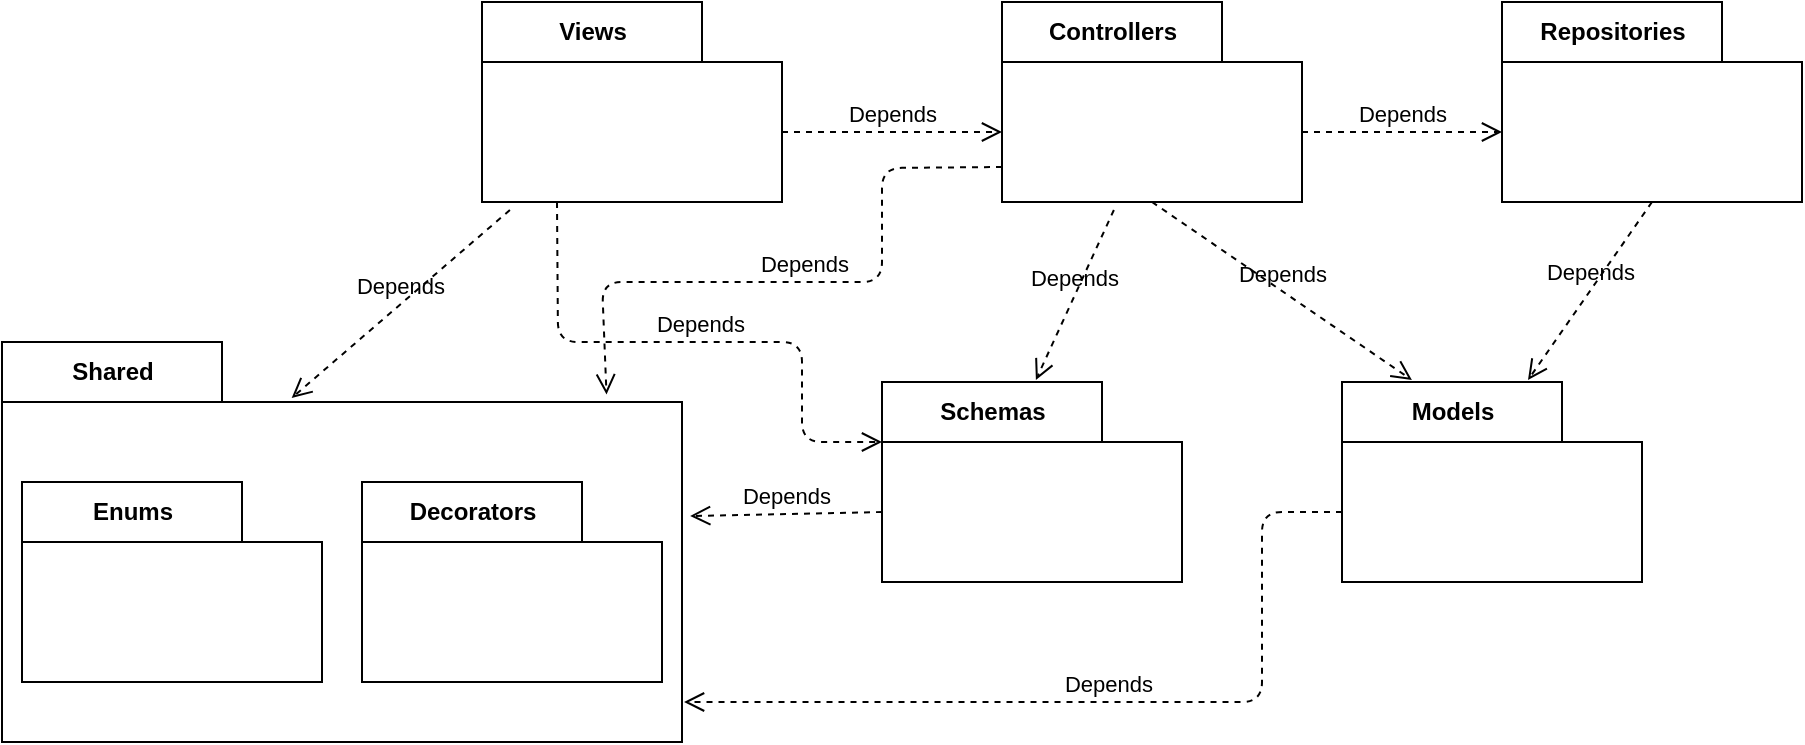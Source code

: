 <mxfile>
    <diagram id="vnuYw7EP30Aa-bbVlAoq" name="Page-1">
        <mxGraphModel dx="1929" dy="556" grid="1" gridSize="10" guides="1" tooltips="1" connect="1" arrows="1" fold="1" page="1" pageScale="1" pageWidth="850" pageHeight="1100" math="0" shadow="0">
            <root>
                <mxCell id="0"/>
                <mxCell id="1" parent="0"/>
                <mxCell id="2" value="Views" style="shape=folder;fontStyle=1;tabWidth=110;tabHeight=30;tabPosition=left;html=1;boundedLbl=1;labelInHeader=1;container=1;collapsible=0;" parent="1" vertex="1">
                    <mxGeometry x="110" y="160" width="150" height="100" as="geometry"/>
                </mxCell>
                <mxCell id="3" value="" style="html=1;strokeColor=none;resizeWidth=1;resizeHeight=1;fillColor=none;part=1;connectable=0;allowArrows=0;deletable=0;" parent="2" vertex="1">
                    <mxGeometry width="150" height="70" relative="1" as="geometry">
                        <mxPoint y="30" as="offset"/>
                    </mxGeometry>
                </mxCell>
                <mxCell id="4" value="Controllers" style="shape=folder;fontStyle=1;tabWidth=110;tabHeight=30;tabPosition=left;html=1;boundedLbl=1;labelInHeader=1;container=1;collapsible=0;" parent="1" vertex="1">
                    <mxGeometry x="370" y="160" width="150" height="100" as="geometry"/>
                </mxCell>
                <mxCell id="5" value="" style="html=1;strokeColor=none;resizeWidth=1;resizeHeight=1;fillColor=none;part=1;connectable=0;allowArrows=0;deletable=0;" parent="4" vertex="1">
                    <mxGeometry width="150" height="70" relative="1" as="geometry">
                        <mxPoint y="30" as="offset"/>
                    </mxGeometry>
                </mxCell>
                <mxCell id="8" value="Schemas" style="shape=folder;fontStyle=1;tabWidth=110;tabHeight=30;tabPosition=left;html=1;boundedLbl=1;labelInHeader=1;container=1;collapsible=0;" parent="1" vertex="1">
                    <mxGeometry x="310" y="350" width="150" height="100" as="geometry"/>
                </mxCell>
                <mxCell id="9" value="" style="html=1;strokeColor=none;resizeWidth=1;resizeHeight=1;fillColor=none;part=1;connectable=0;allowArrows=0;deletable=0;" parent="8" vertex="1">
                    <mxGeometry width="150" height="70" relative="1" as="geometry">
                        <mxPoint y="30" as="offset"/>
                    </mxGeometry>
                </mxCell>
                <mxCell id="10" value="Models" style="shape=folder;fontStyle=1;tabWidth=110;tabHeight=30;tabPosition=left;html=1;boundedLbl=1;labelInHeader=1;container=1;collapsible=0;" parent="1" vertex="1">
                    <mxGeometry x="540" y="350" width="150" height="100" as="geometry"/>
                </mxCell>
                <mxCell id="11" value="" style="html=1;strokeColor=none;resizeWidth=1;resizeHeight=1;fillColor=none;part=1;connectable=0;allowArrows=0;deletable=0;" parent="10" vertex="1">
                    <mxGeometry width="150" height="70" relative="1" as="geometry">
                        <mxPoint y="30" as="offset"/>
                    </mxGeometry>
                </mxCell>
                <mxCell id="12" value="Repositories" style="shape=folder;fontStyle=1;tabWidth=110;tabHeight=30;tabPosition=left;html=1;boundedLbl=1;labelInHeader=1;container=1;collapsible=0;" parent="1" vertex="1">
                    <mxGeometry x="620" y="160" width="150" height="100" as="geometry"/>
                </mxCell>
                <mxCell id="13" value="" style="html=1;strokeColor=none;resizeWidth=1;resizeHeight=1;fillColor=none;part=1;connectable=0;allowArrows=0;deletable=0;" parent="12" vertex="1">
                    <mxGeometry width="150" height="70" relative="1" as="geometry">
                        <mxPoint y="30" as="offset"/>
                    </mxGeometry>
                </mxCell>
                <mxCell id="14" value="Depends" style="endArrow=open;startArrow=none;endFill=0;startFill=0;endSize=8;html=1;verticalAlign=bottom;dashed=1;labelBackgroundColor=none;exitX=0;exitY=0;exitDx=150;exitDy=65;exitPerimeter=0;entryX=0;entryY=0;entryDx=0;entryDy=65;entryPerimeter=0;" parent="1" source="2" target="4" edge="1">
                    <mxGeometry width="160" relative="1" as="geometry">
                        <mxPoint x="340" y="260" as="sourcePoint"/>
                        <mxPoint x="500" y="260" as="targetPoint"/>
                        <mxPoint as="offset"/>
                    </mxGeometry>
                </mxCell>
                <mxCell id="16" value="Depends" style="endArrow=open;startArrow=none;endFill=0;startFill=0;endSize=8;html=1;verticalAlign=bottom;dashed=1;labelBackgroundColor=none;exitX=0;exitY=0;exitDx=150;exitDy=65;exitPerimeter=0;entryX=0;entryY=0;entryDx=0;entryDy=65;entryPerimeter=0;" parent="1" source="4" target="12" edge="1">
                    <mxGeometry width="160" relative="1" as="geometry">
                        <mxPoint x="340" y="260" as="sourcePoint"/>
                        <mxPoint x="500" y="260" as="targetPoint"/>
                        <mxPoint as="offset"/>
                    </mxGeometry>
                </mxCell>
                <mxCell id="17" value="Depends" style="endArrow=open;startArrow=none;endFill=0;startFill=0;endSize=8;html=1;verticalAlign=bottom;dashed=1;labelBackgroundColor=none;exitX=0.5;exitY=1;exitDx=0;exitDy=0;exitPerimeter=0;entryX=0.62;entryY=-0.01;entryDx=0;entryDy=0;entryPerimeter=0;" parent="1" source="12" target="10" edge="1">
                    <mxGeometry width="160" relative="1" as="geometry">
                        <mxPoint x="570" y="190" as="sourcePoint"/>
                        <mxPoint x="540" y="260" as="targetPoint"/>
                    </mxGeometry>
                </mxCell>
                <mxCell id="18" value="Depends" style="endArrow=open;startArrow=none;endFill=0;startFill=0;endSize=8;html=1;verticalAlign=bottom;dashed=1;labelBackgroundColor=none;exitX=0.5;exitY=1;exitDx=0;exitDy=0;exitPerimeter=0;entryX=0.233;entryY=-0.01;entryDx=0;entryDy=0;entryPerimeter=0;" parent="1" source="4" target="10" edge="1">
                    <mxGeometry width="160" relative="1" as="geometry">
                        <mxPoint x="340" y="260" as="sourcePoint"/>
                        <mxPoint x="500" y="260" as="targetPoint"/>
                    </mxGeometry>
                </mxCell>
                <mxCell id="19" value="Depends" style="endArrow=open;startArrow=none;endFill=0;startFill=0;endSize=8;html=1;verticalAlign=bottom;dashed=1;labelBackgroundColor=none;exitX=0.373;exitY=1.04;exitDx=0;exitDy=0;exitPerimeter=0;entryX=0.513;entryY=-0.01;entryDx=0;entryDy=0;entryPerimeter=0;" parent="1" source="4" target="8" edge="1">
                    <mxGeometry x="0.008" width="160" relative="1" as="geometry">
                        <mxPoint x="340" y="260" as="sourcePoint"/>
                        <mxPoint x="500" y="260" as="targetPoint"/>
                        <mxPoint as="offset"/>
                    </mxGeometry>
                </mxCell>
                <mxCell id="20" value="Shared" style="shape=folder;fontStyle=1;tabWidth=110;tabHeight=30;tabPosition=left;html=1;boundedLbl=1;labelInHeader=1;container=1;collapsible=0;" parent="1" vertex="1">
                    <mxGeometry x="-130" y="330" width="340" height="200" as="geometry"/>
                </mxCell>
                <mxCell id="21" value="" style="html=1;strokeColor=none;resizeWidth=1;resizeHeight=1;fillColor=none;part=1;connectable=0;allowArrows=0;deletable=0;" parent="20" vertex="1">
                    <mxGeometry width="340" height="140" relative="1" as="geometry">
                        <mxPoint y="30" as="offset"/>
                    </mxGeometry>
                </mxCell>
                <mxCell id="22" value="Enums" style="shape=folder;fontStyle=1;tabWidth=110;tabHeight=30;tabPosition=left;html=1;boundedLbl=1;labelInHeader=1;container=1;collapsible=0;" parent="20" vertex="1">
                    <mxGeometry x="10" y="70" width="150" height="100" as="geometry"/>
                </mxCell>
                <mxCell id="23" value="" style="html=1;strokeColor=none;resizeWidth=1;resizeHeight=1;fillColor=none;part=1;connectable=0;allowArrows=0;deletable=0;" parent="22" vertex="1">
                    <mxGeometry width="150" height="70" relative="1" as="geometry">
                        <mxPoint y="30" as="offset"/>
                    </mxGeometry>
                </mxCell>
                <mxCell id="24" value="Decorators" style="shape=folder;fontStyle=1;tabWidth=110;tabHeight=30;tabPosition=left;html=1;boundedLbl=1;labelInHeader=1;container=1;collapsible=0;" parent="20" vertex="1">
                    <mxGeometry x="180" y="70" width="150" height="100" as="geometry"/>
                </mxCell>
                <mxCell id="25" value="" style="html=1;strokeColor=none;resizeWidth=1;resizeHeight=1;fillColor=none;part=1;connectable=0;allowArrows=0;deletable=0;" parent="24" vertex="1">
                    <mxGeometry width="150" height="70" relative="1" as="geometry">
                        <mxPoint y="30" as="offset"/>
                    </mxGeometry>
                </mxCell>
                <mxCell id="26" value="Depends" style="endArrow=open;startArrow=none;endFill=0;startFill=0;endSize=8;html=1;verticalAlign=bottom;dashed=1;labelBackgroundColor=none;exitX=0.093;exitY=1.04;exitDx=0;exitDy=0;exitPerimeter=0;entryX=0.426;entryY=0.14;entryDx=0;entryDy=0;entryPerimeter=0;" parent="1" source="2" target="20" edge="1">
                    <mxGeometry width="160" relative="1" as="geometry">
                        <mxPoint x="270" y="235" as="sourcePoint"/>
                        <mxPoint x="380" y="235" as="targetPoint"/>
                        <mxPoint as="offset"/>
                    </mxGeometry>
                </mxCell>
                <mxCell id="27" value="Depends" style="endArrow=open;startArrow=none;endFill=0;startFill=0;endSize=8;html=1;verticalAlign=bottom;dashed=1;labelBackgroundColor=none;exitX=0;exitY=0;exitDx=0;exitDy=82.5;exitPerimeter=0;entryX=0.889;entryY=0.131;entryDx=0;entryDy=0;entryPerimeter=0;" parent="1" source="4" target="20" edge="1">
                    <mxGeometry width="160" relative="1" as="geometry">
                        <mxPoint x="47.96" y="371" as="sourcePoint"/>
                        <mxPoint x="170" y="350" as="targetPoint"/>
                        <mxPoint as="offset"/>
                        <Array as="points">
                            <mxPoint x="310" y="243"/>
                            <mxPoint x="310" y="300"/>
                            <mxPoint x="170" y="300"/>
                        </Array>
                    </mxGeometry>
                </mxCell>
                <mxCell id="28" value="Depends" style="endArrow=open;startArrow=none;endFill=0;startFill=0;endSize=8;html=1;verticalAlign=bottom;dashed=1;labelBackgroundColor=none;entryX=1.003;entryY=0.9;entryDx=0;entryDy=0;entryPerimeter=0;exitX=0;exitY=0;exitDx=0;exitDy=65;exitPerimeter=0;" parent="1" source="10" target="20" edge="1">
                    <mxGeometry width="160" relative="1" as="geometry">
                        <mxPoint x="220" y="510" as="sourcePoint"/>
                        <mxPoint x="450" y="420" as="targetPoint"/>
                        <mxPoint as="offset"/>
                        <Array as="points">
                            <mxPoint x="500" y="415"/>
                            <mxPoint x="500" y="510"/>
                        </Array>
                    </mxGeometry>
                </mxCell>
                <mxCell id="29" value="Depends" style="endArrow=open;startArrow=none;endFill=0;startFill=0;endSize=8;html=1;verticalAlign=bottom;dashed=1;labelBackgroundColor=none;entryX=1.012;entryY=0.435;entryDx=0;entryDy=0;entryPerimeter=0;exitX=0;exitY=0;exitDx=0;exitDy=65;exitPerimeter=0;" parent="1" source="8" target="20" edge="1">
                    <mxGeometry width="160" relative="1" as="geometry">
                        <mxPoint x="210" y="417" as="sourcePoint"/>
                        <mxPoint x="390" y="280" as="targetPoint"/>
                        <mxPoint as="offset"/>
                    </mxGeometry>
                </mxCell>
                <mxCell id="30" value="Depends" style="endArrow=open;startArrow=none;endFill=0;startFill=0;endSize=8;html=1;verticalAlign=bottom;dashed=1;labelBackgroundColor=none;exitX=0.25;exitY=1;exitDx=0;exitDy=0;exitPerimeter=0;entryX=0;entryY=0;entryDx=0;entryDy=30;entryPerimeter=0;" edge="1" parent="1" source="2" target="8">
                    <mxGeometry width="160" relative="1" as="geometry">
                        <mxPoint x="380" y="252.5" as="sourcePoint"/>
                        <mxPoint x="171.04" y="368.0" as="targetPoint"/>
                        <mxPoint as="offset"/>
                        <Array as="points">
                            <mxPoint x="148" y="330"/>
                            <mxPoint x="270" y="330"/>
                            <mxPoint x="270" y="380"/>
                        </Array>
                    </mxGeometry>
                </mxCell>
            </root>
        </mxGraphModel>
    </diagram>
</mxfile>